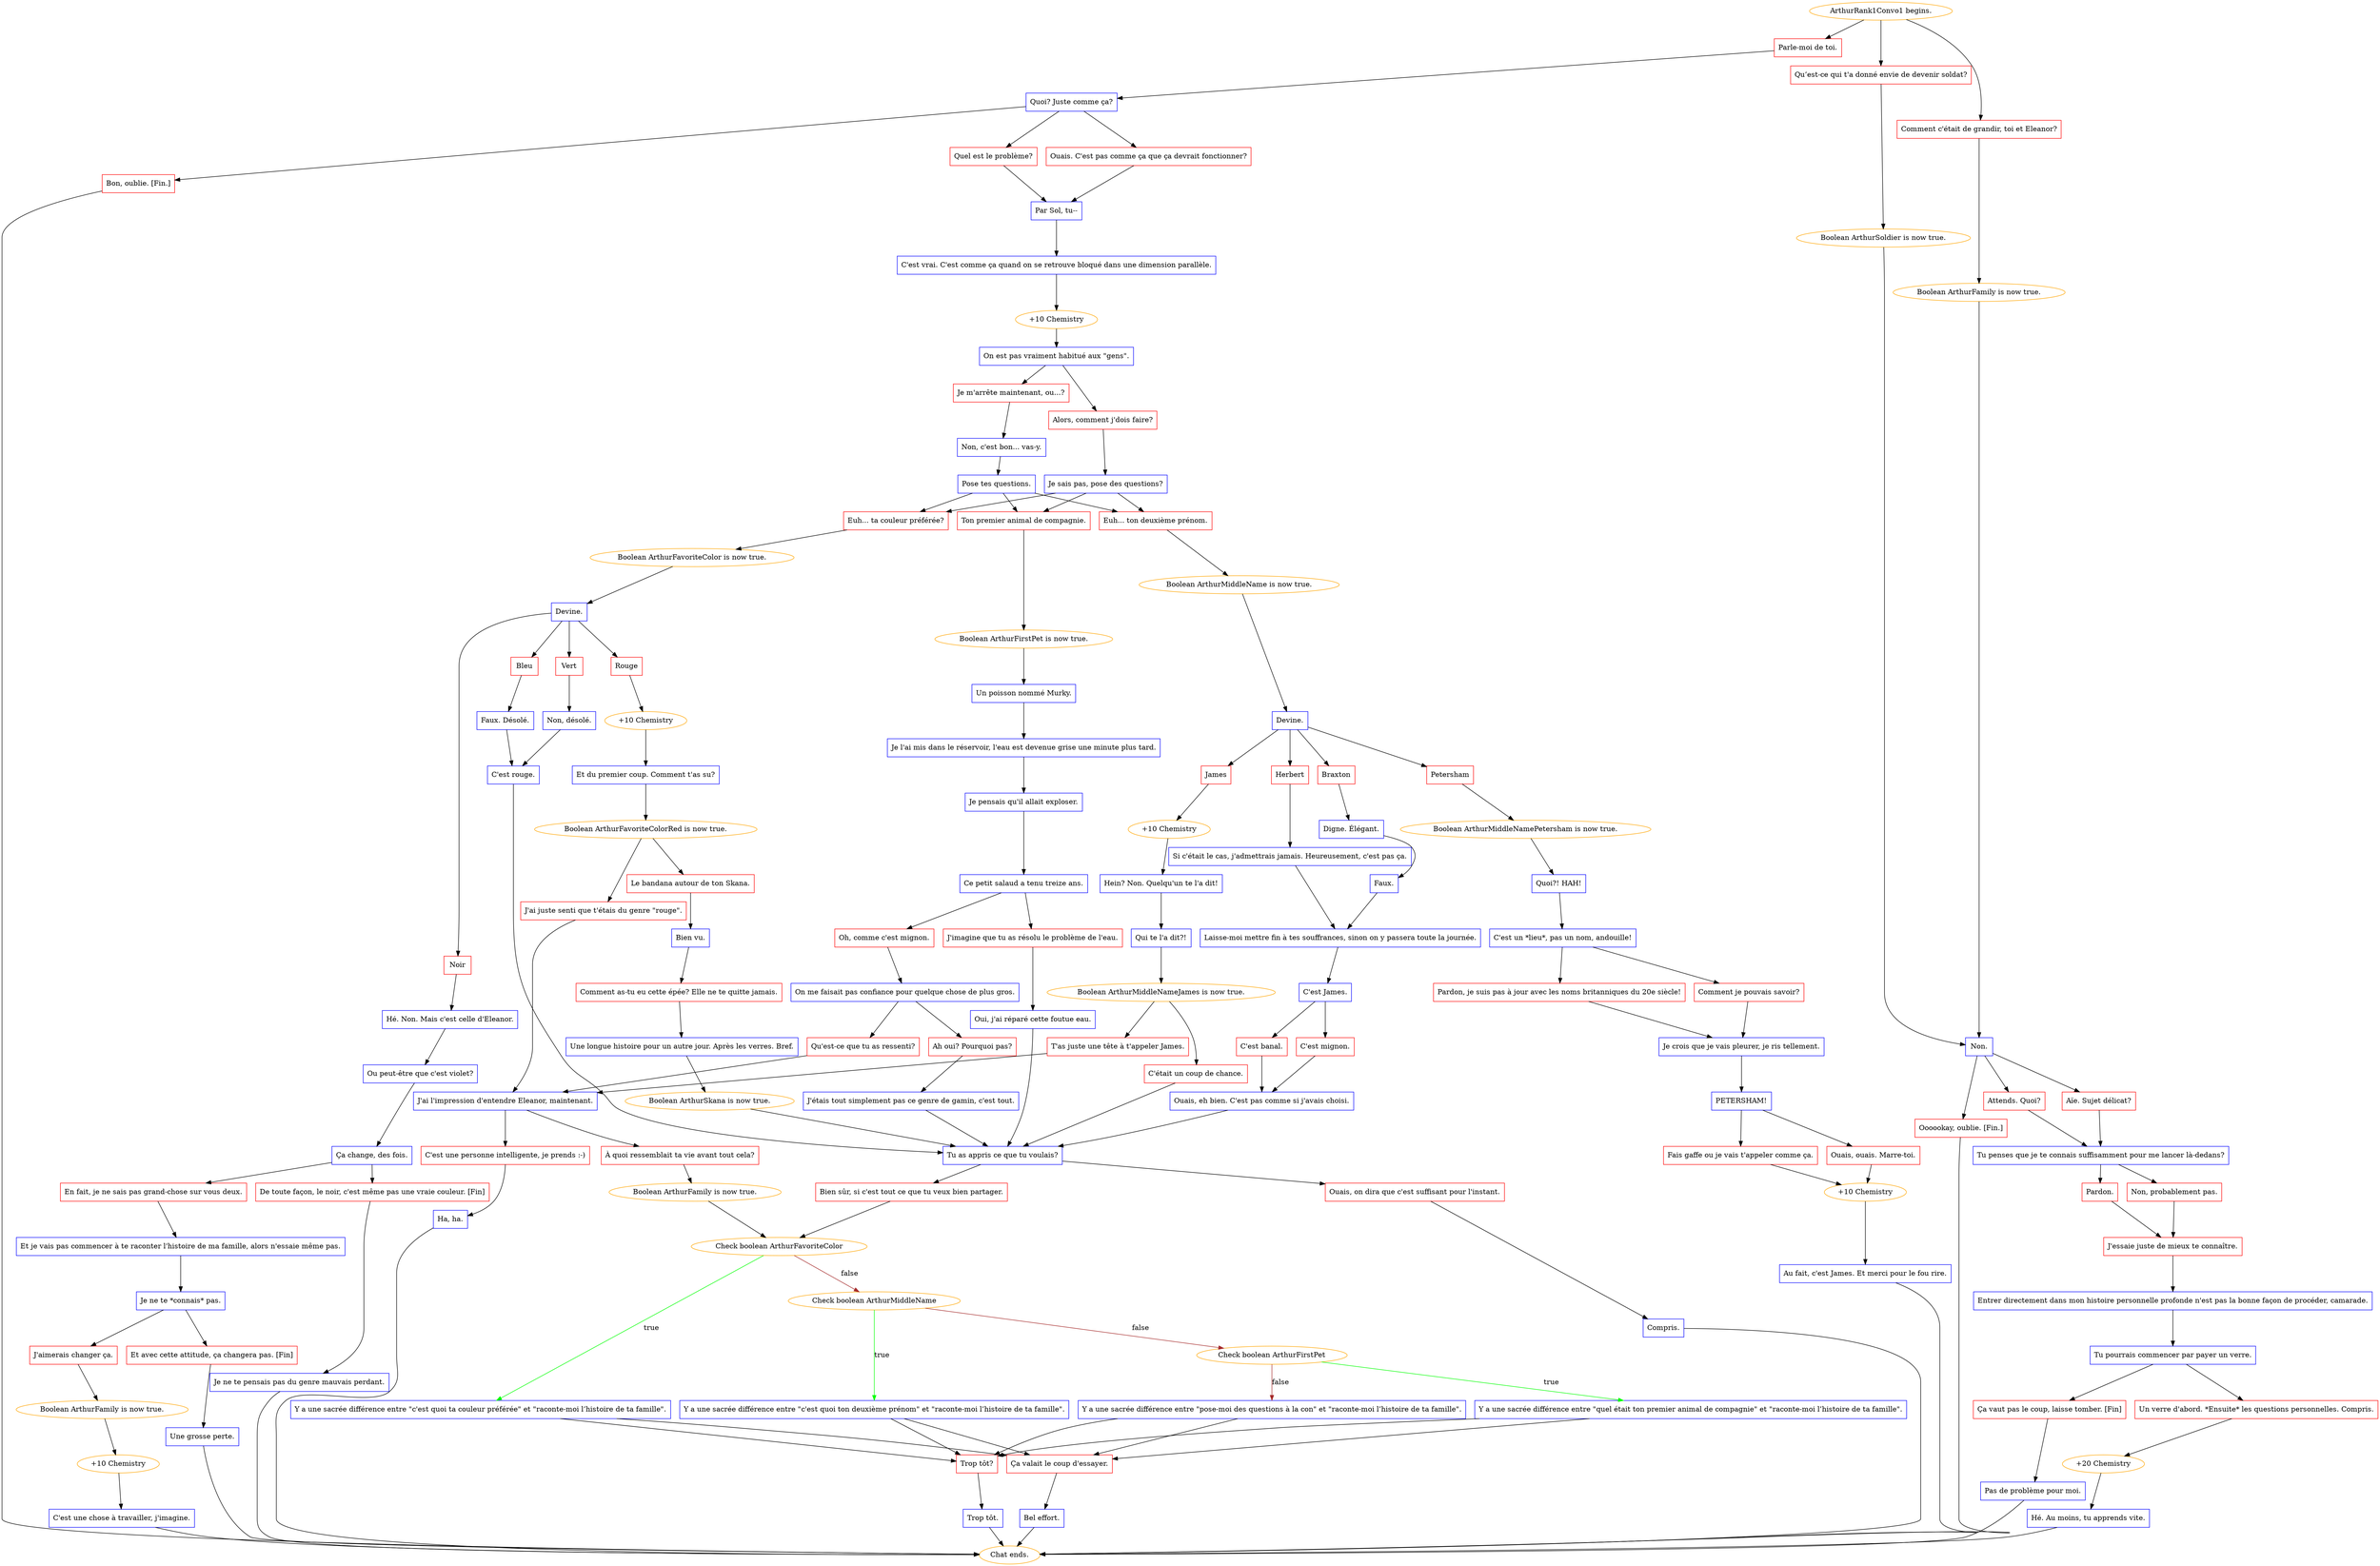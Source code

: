 digraph {
	"ArthurRank1Convo1 begins." [color=orange];
		"ArthurRank1Convo1 begins." -> j467996943;
		"ArthurRank1Convo1 begins." -> j2672587405;
		"ArthurRank1Convo1 begins." -> j3029408921;
	j467996943 [label="Qu’est-ce qui t'a donné envie de devenir soldat?",shape=box,color=red];
		j467996943 -> j1299758459;
	j2672587405 [label="Comment c'était de grandir, toi et Eleanor?",shape=box,color=red];
		j2672587405 -> j3689758283;
	j3029408921 [label="Parle-moi de toi.",shape=box,color=red];
		j3029408921 -> j2255850937;
	j1299758459 [label="Boolean ArthurSoldier is now true.",color=orange];
		j1299758459 -> j1695456860;
	j3689758283 [label="Boolean ArthurFamily is now true.",color=orange];
		j3689758283 -> j1695456860;
	j2255850937 [label="Quoi? Juste comme ça?",shape=box,color=blue];
		j2255850937 -> j2120907780;
		j2255850937 -> j3230752392;
		j2255850937 -> j1457247645;
	j1695456860 [label="Non.",shape=box,color=blue];
		j1695456860 -> j3157239574;
		j1695456860 -> j2492462525;
		j1695456860 -> j4194375241;
	j2120907780 [label="Ouais. C'est pas comme ça que ça devrait fonctionner?",shape=box,color=red];
		j2120907780 -> j993907174;
	j3230752392 [label="Quel est le problème?",shape=box,color=red];
		j3230752392 -> j993907174;
	j1457247645 [label="Bon, oublie. [Fin.]",shape=box,color=red];
		j1457247645 -> "Chat ends.";
	j3157239574 [label="Attends. Quoi?",shape=box,color=red];
		j3157239574 -> j28129000;
	j2492462525 [label="Aïe. Sujet délicat?",shape=box,color=red];
		j2492462525 -> j28129000;
	j4194375241 [label="Oooookay, oublie. [Fin.]",shape=box,color=red];
		j4194375241 -> "Chat ends.";
	j993907174 [label="Par Sol, tu--",shape=box,color=blue];
		j993907174 -> j1429227181;
	"Chat ends." [color=orange];
	j28129000 [label="Tu penses que je te connais suffisamment pour me lancer là-dedans?",shape=box,color=blue];
		j28129000 -> j3642079435;
		j28129000 -> j2410190606;
	j1429227181 [label="C'est vrai. C'est comme ça quand on se retrouve bloqué dans une dimension parallèle.",shape=box,color=blue];
		j1429227181 -> j1106965883;
	j3642079435 [label="Pardon.",shape=box,color=red];
		j3642079435 -> j2888231309;
	j2410190606 [label="Non, probablement pas.",shape=box,color=red];
		j2410190606 -> j2888231309;
	j1106965883 [label="+10 Chemistry",color=orange];
		j1106965883 -> j1217688187;
	j2888231309 [label="J'essaie juste de mieux te connaître.",shape=box,color=red];
		j2888231309 -> j1331668378;
	j1217688187 [label="On est pas vraiment habitué aux \"gens\".",shape=box,color=blue];
		j1217688187 -> j1389866667;
		j1217688187 -> j1152876615;
	j1331668378 [label="Entrer directement dans mon histoire personnelle profonde n'est pas la bonne façon de procéder, camarade.",shape=box,color=blue];
		j1331668378 -> j2114709964;
	j1389866667 [label="Alors, comment j'dois faire?",shape=box,color=red];
		j1389866667 -> j259348253;
	j1152876615 [label="Je m'arrête maintenant, ou...?",shape=box,color=red];
		j1152876615 -> j689532927;
	j2114709964 [label="Tu pourrais commencer par payer un verre.",shape=box,color=blue];
		j2114709964 -> j181426857;
		j2114709964 -> j765566490;
	j259348253 [label="Je sais pas, pose des questions?",shape=box,color=blue];
		j259348253 -> j1075930697;
		j259348253 -> j1339928220;
		j259348253 -> j3352579253;
	j689532927 [label="Non, c'est bon... vas-y.",shape=box,color=blue];
		j689532927 -> j1715381998;
	j181426857 [label="Un verre d'abord. *Ensuite* les questions personnelles. Compris.",shape=box,color=red];
		j181426857 -> j1931263403;
	j765566490 [label="Ça vaut pas le coup, laisse tomber. [Fin]",shape=box,color=red];
		j765566490 -> j424309602;
	j1075930697 [label="Euh... ta couleur préférée?",shape=box,color=red];
		j1075930697 -> j2988319964;
	j1339928220 [label="Euh... ton deuxième prénom.",shape=box,color=red];
		j1339928220 -> j2547473574;
	j3352579253 [label="Ton premier animal de compagnie.",shape=box,color=red];
		j3352579253 -> j1141926463;
	j1715381998 [label="Pose tes questions.",shape=box,color=blue];
		j1715381998 -> j1075930697;
		j1715381998 -> j1339928220;
		j1715381998 -> j3352579253;
	j1931263403 [label="+20 Chemistry",color=orange];
		j1931263403 -> j1818298222;
	j424309602 [label="Pas de problème pour moi.",shape=box,color=blue];
		j424309602 -> "Chat ends.";
	j2988319964 [label="Boolean ArthurFavoriteColor is now true.",color=orange];
		j2988319964 -> j4112569420;
	j2547473574 [label="Boolean ArthurMiddleName is now true.",color=orange];
		j2547473574 -> j3684264293;
	j1141926463 [label="Boolean ArthurFirstPet is now true.",color=orange];
		j1141926463 -> j3544196468;
	j1818298222 [label="Hé. Au moins, tu apprends vite.",shape=box,color=blue];
		j1818298222 -> "Chat ends.";
	j4112569420 [label="Devine.",shape=box,color=blue];
		j4112569420 -> j2011970288;
		j4112569420 -> j2093808224;
		j4112569420 -> j3339547778;
		j4112569420 -> j919567753;
	j3684264293 [label="Devine.",shape=box,color=blue];
		j3684264293 -> j2241156471;
		j3684264293 -> j4037019105;
		j3684264293 -> j853705693;
		j3684264293 -> j2066562766;
	j3544196468 [label="Un poisson nommé Murky.",shape=box,color=blue];
		j3544196468 -> j3851072272;
	j2011970288 [label="Vert",shape=box,color=red];
		j2011970288 -> j2008892120;
	j2093808224 [label="Noir",shape=box,color=red];
		j2093808224 -> j546140540;
	j3339547778 [label="Rouge",shape=box,color=red];
		j3339547778 -> j3202691442;
	j919567753 [label="Bleu",shape=box,color=red];
		j919567753 -> j3894510125;
	j2241156471 [label="Herbert",shape=box,color=red];
		j2241156471 -> j4038529580;
	j4037019105 [label="James",shape=box,color=red];
		j4037019105 -> j3252316003;
	j853705693 [label="Petersham",shape=box,color=red];
		j853705693 -> j1304459725;
	j2066562766 [label="Braxton",shape=box,color=red];
		j2066562766 -> j1406460124;
	j3851072272 [label="Je l'ai mis dans le réservoir, l'eau est devenue grise une minute plus tard.",shape=box,color=blue];
		j3851072272 -> j3819614765;
	j2008892120 [label="Non, désolé.",shape=box,color=blue];
		j2008892120 -> j3913234445;
	j546140540 [label="Hé. Non. Mais c'est celle d'Eleanor.",shape=box,color=blue];
		j546140540 -> j817197399;
	j3202691442 [label="+10 Chemistry",color=orange];
		j3202691442 -> j790209036;
	j3894510125 [label="Faux. Désolé.",shape=box,color=blue];
		j3894510125 -> j3913234445;
	j4038529580 [label="Si c'était le cas, j'admettrais jamais. Heureusement, c'est pas ça.",shape=box,color=blue];
		j4038529580 -> j586529329;
	j3252316003 [label="+10 Chemistry",color=orange];
		j3252316003 -> j1625925780;
	j1304459725 [label="Boolean ArthurMiddleNamePetersham is now true.",color=orange];
		j1304459725 -> j4026485074;
	j1406460124 [label="Digne. Élégant.",shape=box,color=blue];
		j1406460124 -> j2473958793;
	j3819614765 [label="Je pensais qu'il allait exploser.",shape=box,color=blue];
		j3819614765 -> j1147694164;
	j3913234445 [label="C'est rouge.",shape=box,color=blue];
		j3913234445 -> j1740776890;
	j817197399 [label="Ou peut-être que c'est violet?",shape=box,color=blue];
		j817197399 -> j2479449021;
	j790209036 [label="Et du premier coup. Comment t'as su?",shape=box,color=blue];
		j790209036 -> j1495673464;
	j586529329 [label="Laisse-moi mettre fin à tes souffrances, sinon on y passera toute la journée.",shape=box,color=blue];
		j586529329 -> j1316623672;
	j1625925780 [label="Hein? Non. Quelqu'un te l'a dit!",shape=box,color=blue];
		j1625925780 -> j322656579;
	j4026485074 [label="Quoi?! HAH!",shape=box,color=blue];
		j4026485074 -> j1913067947;
	j2473958793 [label="Faux.",shape=box,color=blue];
		j2473958793 -> j586529329;
	j1147694164 [label="Ce petit salaud a tenu treize ans.",shape=box,color=blue];
		j1147694164 -> j269626994;
		j1147694164 -> j909749117;
	j1740776890 [label="Tu as appris ce que tu voulais?",shape=box,color=blue];
		j1740776890 -> j3681449567;
		j1740776890 -> j266277034;
	j2479449021 [label="Ça change, des fois.",shape=box,color=blue];
		j2479449021 -> j3205726227;
		j2479449021 -> j3490507442;
	j1495673464 [label="Boolean ArthurFavoriteColorRed is now true.",color=orange];
		j1495673464 -> j1345467190;
		j1495673464 -> j1932374779;
	j1316623672 [label="C'est James.",shape=box,color=blue];
		j1316623672 -> j854519510;
		j1316623672 -> j2872184295;
	j322656579 [label="Qui te l'a dit?!",shape=box,color=blue];
		j322656579 -> j3227176944;
	j1913067947 [label="C'est un *lieu*, pas un nom, andouille!",shape=box,color=blue];
		j1913067947 -> j885418644;
		j1913067947 -> j4232993796;
	j269626994 [label="J'imagine que tu as résolu le problème de l'eau.",shape=box,color=red];
		j269626994 -> j283743429;
	j909749117 [label="Oh, comme c'est mignon.",shape=box,color=red];
		j909749117 -> j127324657;
	j3681449567 [label="Bien sûr, si c'est tout ce que tu veux bien partager.",shape=box,color=red];
		j3681449567 -> j4069610047;
	j266277034 [label="Ouais, on dira que c'est suffisant pour l'instant.",shape=box,color=red];
		j266277034 -> j750103457;
	j3205726227 [label="De toute façon, le noir, c'est même pas une vraie couleur. [Fin]",shape=box,color=red];
		j3205726227 -> j929993340;
	j3490507442 [label="En fait, je ne sais pas grand-chose sur vous deux.",shape=box,color=red];
		j3490507442 -> j1459211513;
	j1345467190 [label="Le bandana autour de ton Skana.",shape=box,color=red];
		j1345467190 -> j2648175265;
	j1932374779 [label="J'ai juste senti que t'étais du genre \"rouge\".",shape=box,color=red];
		j1932374779 -> j1954062807;
	j854519510 [label="C'est banal.",shape=box,color=red];
		j854519510 -> j82234636;
	j2872184295 [label="C'est mignon.",shape=box,color=red];
		j2872184295 -> j82234636;
	j3227176944 [label="Boolean ArthurMiddleNameJames is now true.",color=orange];
		j3227176944 -> j1539932392;
		j3227176944 -> j2139056740;
	j885418644 [label="Pardon, je suis pas à jour avec les noms britanniques du 20e siècle!",shape=box,color=red];
		j885418644 -> j3501293542;
	j4232993796 [label="Comment je pouvais savoir?",shape=box,color=red];
		j4232993796 -> j3501293542;
	j283743429 [label="Oui, j'ai réparé cette foutue eau.",shape=box,color=blue];
		j283743429 -> j1740776890;
	j127324657 [label="On me faisait pas confiance pour quelque chose de plus gros.",shape=box,color=blue];
		j127324657 -> j2718048826;
		j127324657 -> j3526095497;
	j4069610047 [label="Check boolean ArthurFavoriteColor",color=orange];
		j4069610047 -> j2965976118 [label=true,color=green];
		j4069610047 -> j408328346 [label=false,color=brown];
	j750103457 [label="Compris.",shape=box,color=blue];
		j750103457 -> "Chat ends.";
	j929993340 [label="Je ne te pensais pas du genre mauvais perdant.",shape=box,color=blue];
		j929993340 -> "Chat ends.";
	j1459211513 [label="Et je vais pas commencer à te raconter l'histoire de ma famille, alors n'essaie même pas.",shape=box,color=blue];
		j1459211513 -> j1302882532;
	j2648175265 [label="Bien vu.",shape=box,color=blue];
		j2648175265 -> j1518037727;
	j1954062807 [label="J'ai l'impression d'entendre Eleanor, maintenant.",shape=box,color=blue];
		j1954062807 -> j3378366172;
		j1954062807 -> j3314429792;
	j82234636 [label="Ouais, eh bien. C'est pas comme si j'avais choisi.",shape=box,color=blue];
		j82234636 -> j1740776890;
	j1539932392 [label="C'était un coup de chance.",shape=box,color=red];
		j1539932392 -> j1740776890;
	j2139056740 [label="T'as juste une tête à t'appeler James.",shape=box,color=red];
		j2139056740 -> j1954062807;
	j3501293542 [label="Je crois que je vais pleurer, je ris tellement.",shape=box,color=blue];
		j3501293542 -> j220010135;
	j2718048826 [label="Ah oui? Pourquoi pas?",shape=box,color=red];
		j2718048826 -> j2913681338;
	j3526095497 [label="Qu'est-ce que tu as ressenti?",shape=box,color=red];
		j3526095497 -> j1954062807;
	j2965976118 [label="Y a une sacrée différence entre \"c'est quoi ta couleur préférée\" et \"raconte-moi l’histoire de ta famille\".",shape=box,color=blue];
		j2965976118 -> j3348176729;
		j2965976118 -> j470013661;
	j408328346 [label="Check boolean ArthurMiddleName",color=orange];
		j408328346 -> j2021753953 [label=true,color=green];
		j408328346 -> j3450194418 [label=false,color=brown];
	j1302882532 [label="Je ne te *connais* pas.",shape=box,color=blue];
		j1302882532 -> j3068149544;
		j1302882532 -> j317259832;
	j1518037727 [label="Comment as-tu eu cette épée? Elle ne te quitte jamais.",shape=box,color=red];
		j1518037727 -> j2106438550;
	j3378366172 [label="À quoi ressemblait ta vie avant tout cela?",shape=box,color=red];
		j3378366172 -> j267340878;
	j3314429792 [label="C'est une personne intelligente, je prends :-)",shape=box,color=red];
		j3314429792 -> j128199481;
	j220010135 [label="PETERSHAM!",shape=box,color=blue];
		j220010135 -> j155458222;
		j220010135 -> j793467856;
	j2913681338 [label="J'étais tout simplement pas ce genre de gamin, c'est tout.",shape=box,color=blue];
		j2913681338 -> j1740776890;
	j3348176729 [label="Trop tôt?",shape=box,color=red];
		j3348176729 -> j3238270523;
	j470013661 [label="Ça valait le coup d'essayer.",shape=box,color=red];
		j470013661 -> j3944249811;
	j2021753953 [label="Y a une sacrée différence entre \"c'est quoi ton deuxième prénom\" et \"raconte-moi l’histoire de ta famille\".",shape=box,color=blue];
		j2021753953 -> j3348176729;
		j2021753953 -> j470013661;
	j3450194418 [label="Check boolean ArthurFirstPet",color=orange];
		j3450194418 -> j2214648086 [label=true,color=green];
		j3450194418 -> j148594367 [label=false,color=brown];
	j3068149544 [label="J'aimerais changer ça.",shape=box,color=red];
		j3068149544 -> j2959333811;
	j317259832 [label="Et avec cette attitude, ça changera pas. [Fin]",shape=box,color=red];
		j317259832 -> j1497439715;
	j2106438550 [label="Une longue histoire pour un autre jour. Après les verres. Bref.",shape=box,color=blue];
		j2106438550 -> j2139661471;
	j267340878 [label="Boolean ArthurFamily is now true.",color=orange];
		j267340878 -> j4069610047;
	j128199481 [label="Ha, ha.",shape=box,color=blue];
		j128199481 -> "Chat ends.";
	j155458222 [label="Fais gaffe ou je vais t'appeler comme ça.",shape=box,color=red];
		j155458222 -> j3008913312;
	j793467856 [label="Ouais, ouais. Marre-toi.",shape=box,color=red];
		j793467856 -> j3008913312;
	j3238270523 [label="Trop tôt.",shape=box,color=blue];
		j3238270523 -> "Chat ends.";
	j3944249811 [label="Bel effort.",shape=box,color=blue];
		j3944249811 -> "Chat ends.";
	j2214648086 [label="Y a une sacrée différence entre \"quel était ton premier animal de compagnie\" et \"raconte-moi l’histoire de ta famille\".",shape=box,color=blue];
		j2214648086 -> j3348176729;
		j2214648086 -> j470013661;
	j148594367 [label="Y a une sacrée différence entre \"pose-moi des questions à la con\" et \"raconte-moi l’histoire de ta famille\".",shape=box,color=blue];
		j148594367 -> j3348176729;
		j148594367 -> j470013661;
	j2959333811 [label="Boolean ArthurFamily is now true.",color=orange];
		j2959333811 -> j3278628262;
	j1497439715 [label="Une grosse perte.",shape=box,color=blue];
		j1497439715 -> "Chat ends.";
	j2139661471 [label="Boolean ArthurSkana is now true.",color=orange];
		j2139661471 -> j1740776890;
	j3008913312 [label="+10 Chemistry",color=orange];
		j3008913312 -> j4266328510;
	j3278628262 [label="+10 Chemistry",color=orange];
		j3278628262 -> j2618107616;
	j4266328510 [label="Au fait, c'est James. Et merci pour le fou rire.",shape=box,color=blue];
		j4266328510 -> "Chat ends.";
	j2618107616 [label="C'est une chose à travailler, j'imagine.",shape=box,color=blue];
		j2618107616 -> "Chat ends.";
}